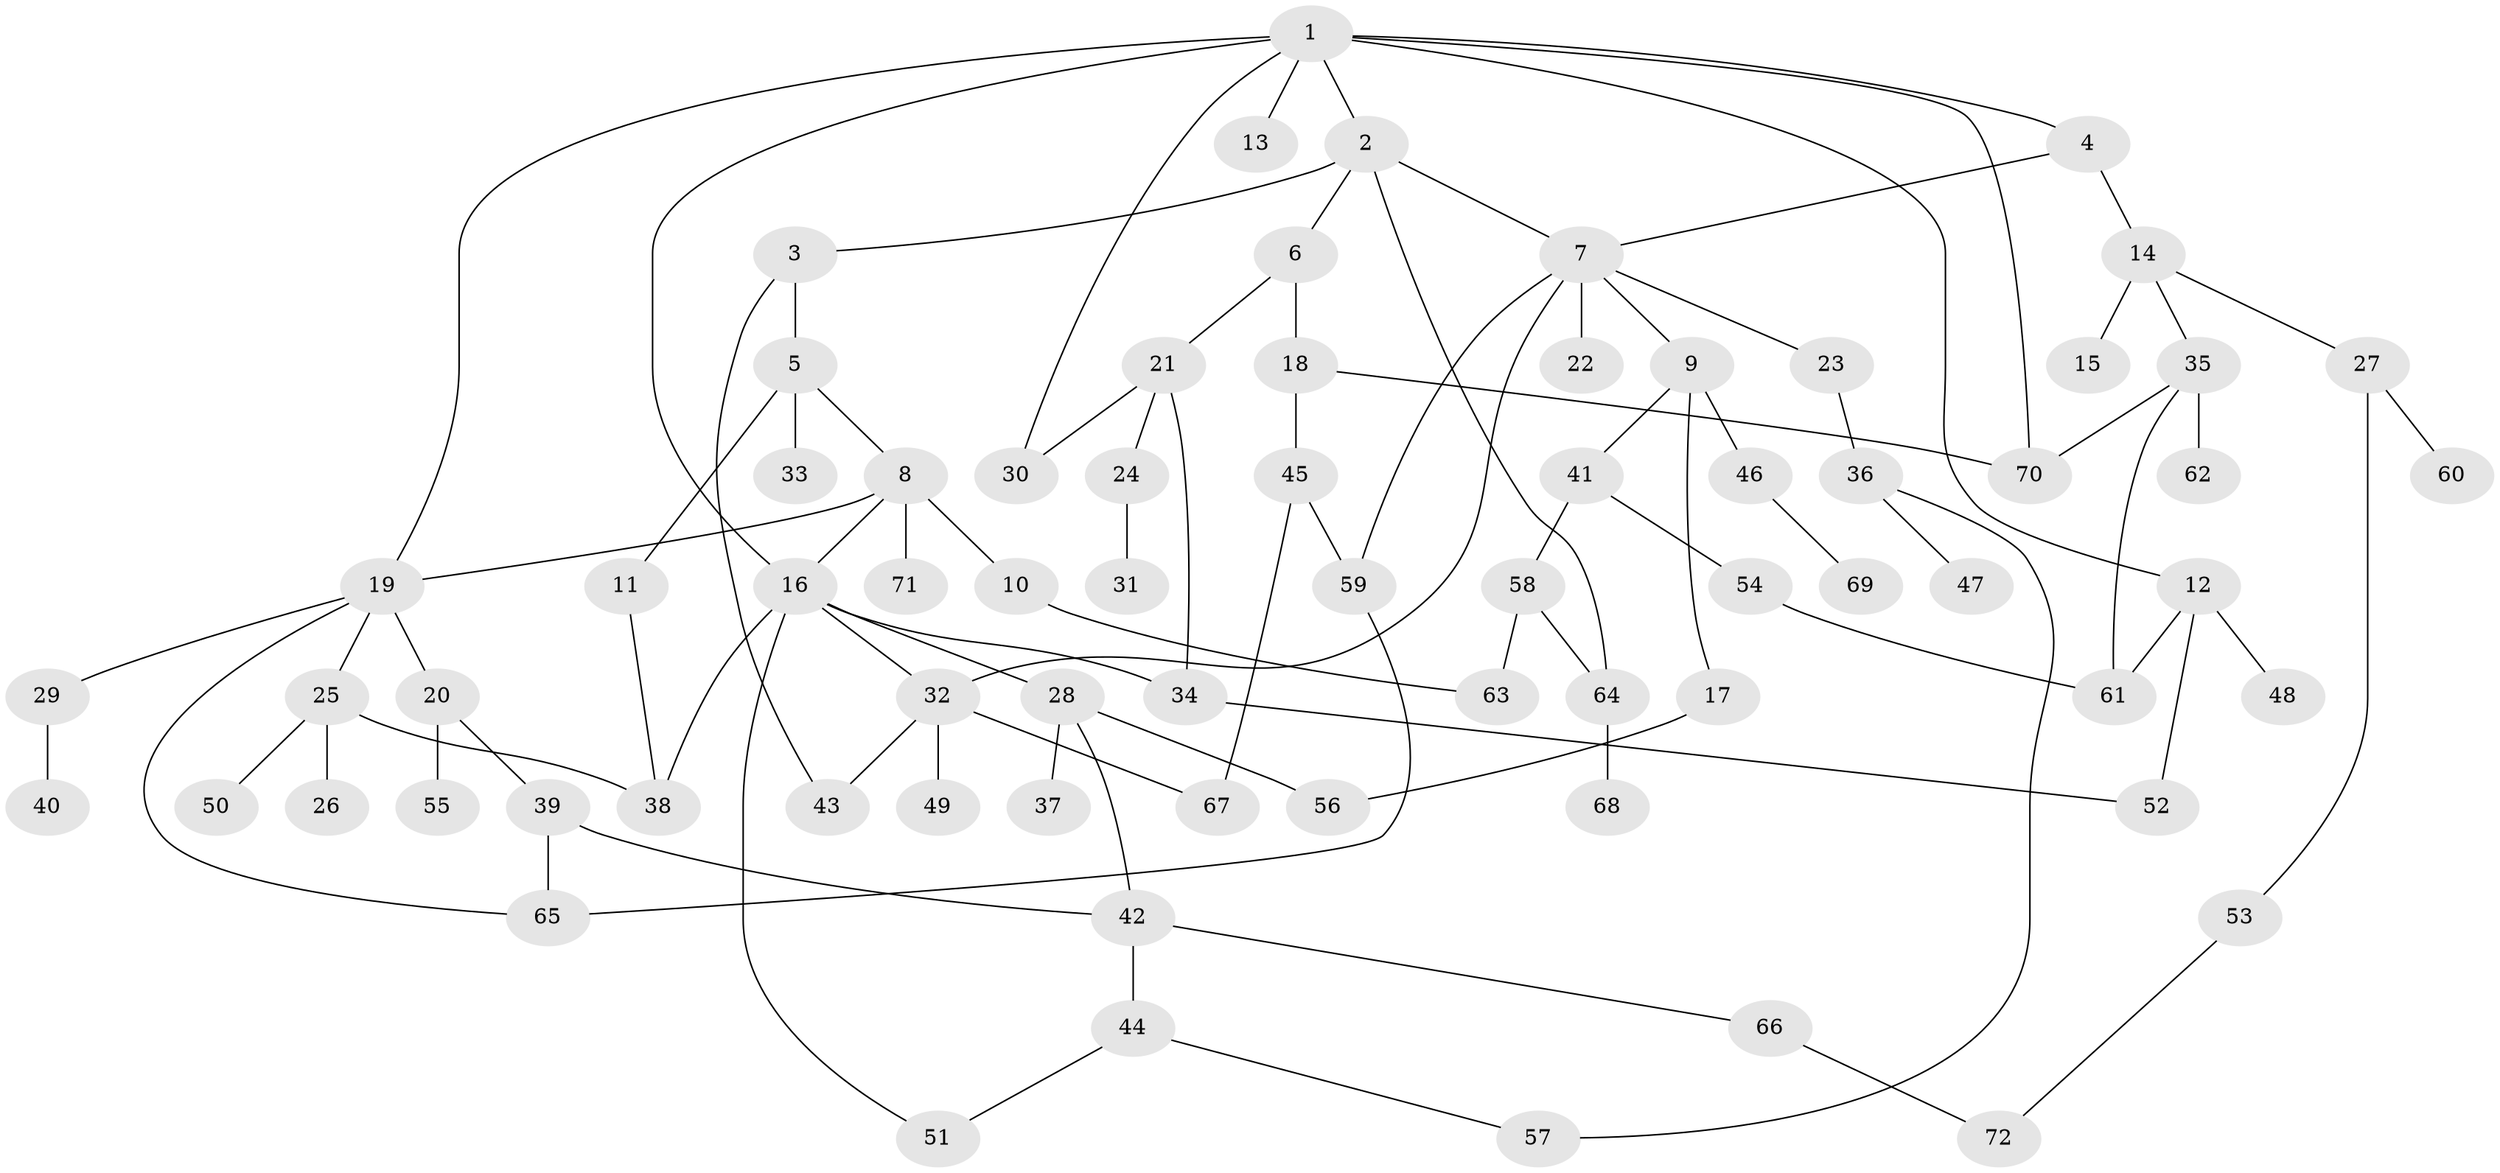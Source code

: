 // coarse degree distribution, {12: 0.022727272727272728, 6: 0.022727272727272728, 3: 0.13636363636363635, 5: 0.06818181818181818, 4: 0.20454545454545456, 7: 0.022727272727272728, 2: 0.2727272727272727, 1: 0.22727272727272727, 8: 0.022727272727272728}
// Generated by graph-tools (version 1.1) at 2025/23/03/03/25 07:23:33]
// undirected, 72 vertices, 96 edges
graph export_dot {
graph [start="1"]
  node [color=gray90,style=filled];
  1;
  2;
  3;
  4;
  5;
  6;
  7;
  8;
  9;
  10;
  11;
  12;
  13;
  14;
  15;
  16;
  17;
  18;
  19;
  20;
  21;
  22;
  23;
  24;
  25;
  26;
  27;
  28;
  29;
  30;
  31;
  32;
  33;
  34;
  35;
  36;
  37;
  38;
  39;
  40;
  41;
  42;
  43;
  44;
  45;
  46;
  47;
  48;
  49;
  50;
  51;
  52;
  53;
  54;
  55;
  56;
  57;
  58;
  59;
  60;
  61;
  62;
  63;
  64;
  65;
  66;
  67;
  68;
  69;
  70;
  71;
  72;
  1 -- 2;
  1 -- 4;
  1 -- 12;
  1 -- 13;
  1 -- 19;
  1 -- 70;
  1 -- 30;
  1 -- 16;
  2 -- 3;
  2 -- 6;
  2 -- 7;
  2 -- 64;
  3 -- 5;
  3 -- 43;
  4 -- 14;
  4 -- 7;
  5 -- 8;
  5 -- 11;
  5 -- 33;
  6 -- 18;
  6 -- 21;
  7 -- 9;
  7 -- 22;
  7 -- 23;
  7 -- 32;
  7 -- 59;
  8 -- 10;
  8 -- 16;
  8 -- 19;
  8 -- 71;
  9 -- 17;
  9 -- 41;
  9 -- 46;
  10 -- 63;
  11 -- 38;
  12 -- 48;
  12 -- 61;
  12 -- 52;
  14 -- 15;
  14 -- 27;
  14 -- 35;
  16 -- 28;
  16 -- 34;
  16 -- 51;
  16 -- 32;
  16 -- 38;
  17 -- 56;
  18 -- 45;
  18 -- 70;
  19 -- 20;
  19 -- 25;
  19 -- 29;
  19 -- 65;
  20 -- 39;
  20 -- 55;
  21 -- 24;
  21 -- 30;
  21 -- 34;
  23 -- 36;
  24 -- 31;
  25 -- 26;
  25 -- 38;
  25 -- 50;
  27 -- 53;
  27 -- 60;
  28 -- 37;
  28 -- 42;
  28 -- 56;
  29 -- 40;
  32 -- 49;
  32 -- 67;
  32 -- 43;
  34 -- 52;
  35 -- 62;
  35 -- 70;
  35 -- 61;
  36 -- 47;
  36 -- 57;
  39 -- 42;
  39 -- 65;
  41 -- 54;
  41 -- 58;
  42 -- 44;
  42 -- 66;
  44 -- 51;
  44 -- 57;
  45 -- 59;
  45 -- 67;
  46 -- 69;
  53 -- 72;
  54 -- 61;
  58 -- 64;
  58 -- 63;
  59 -- 65;
  64 -- 68;
  66 -- 72;
}
